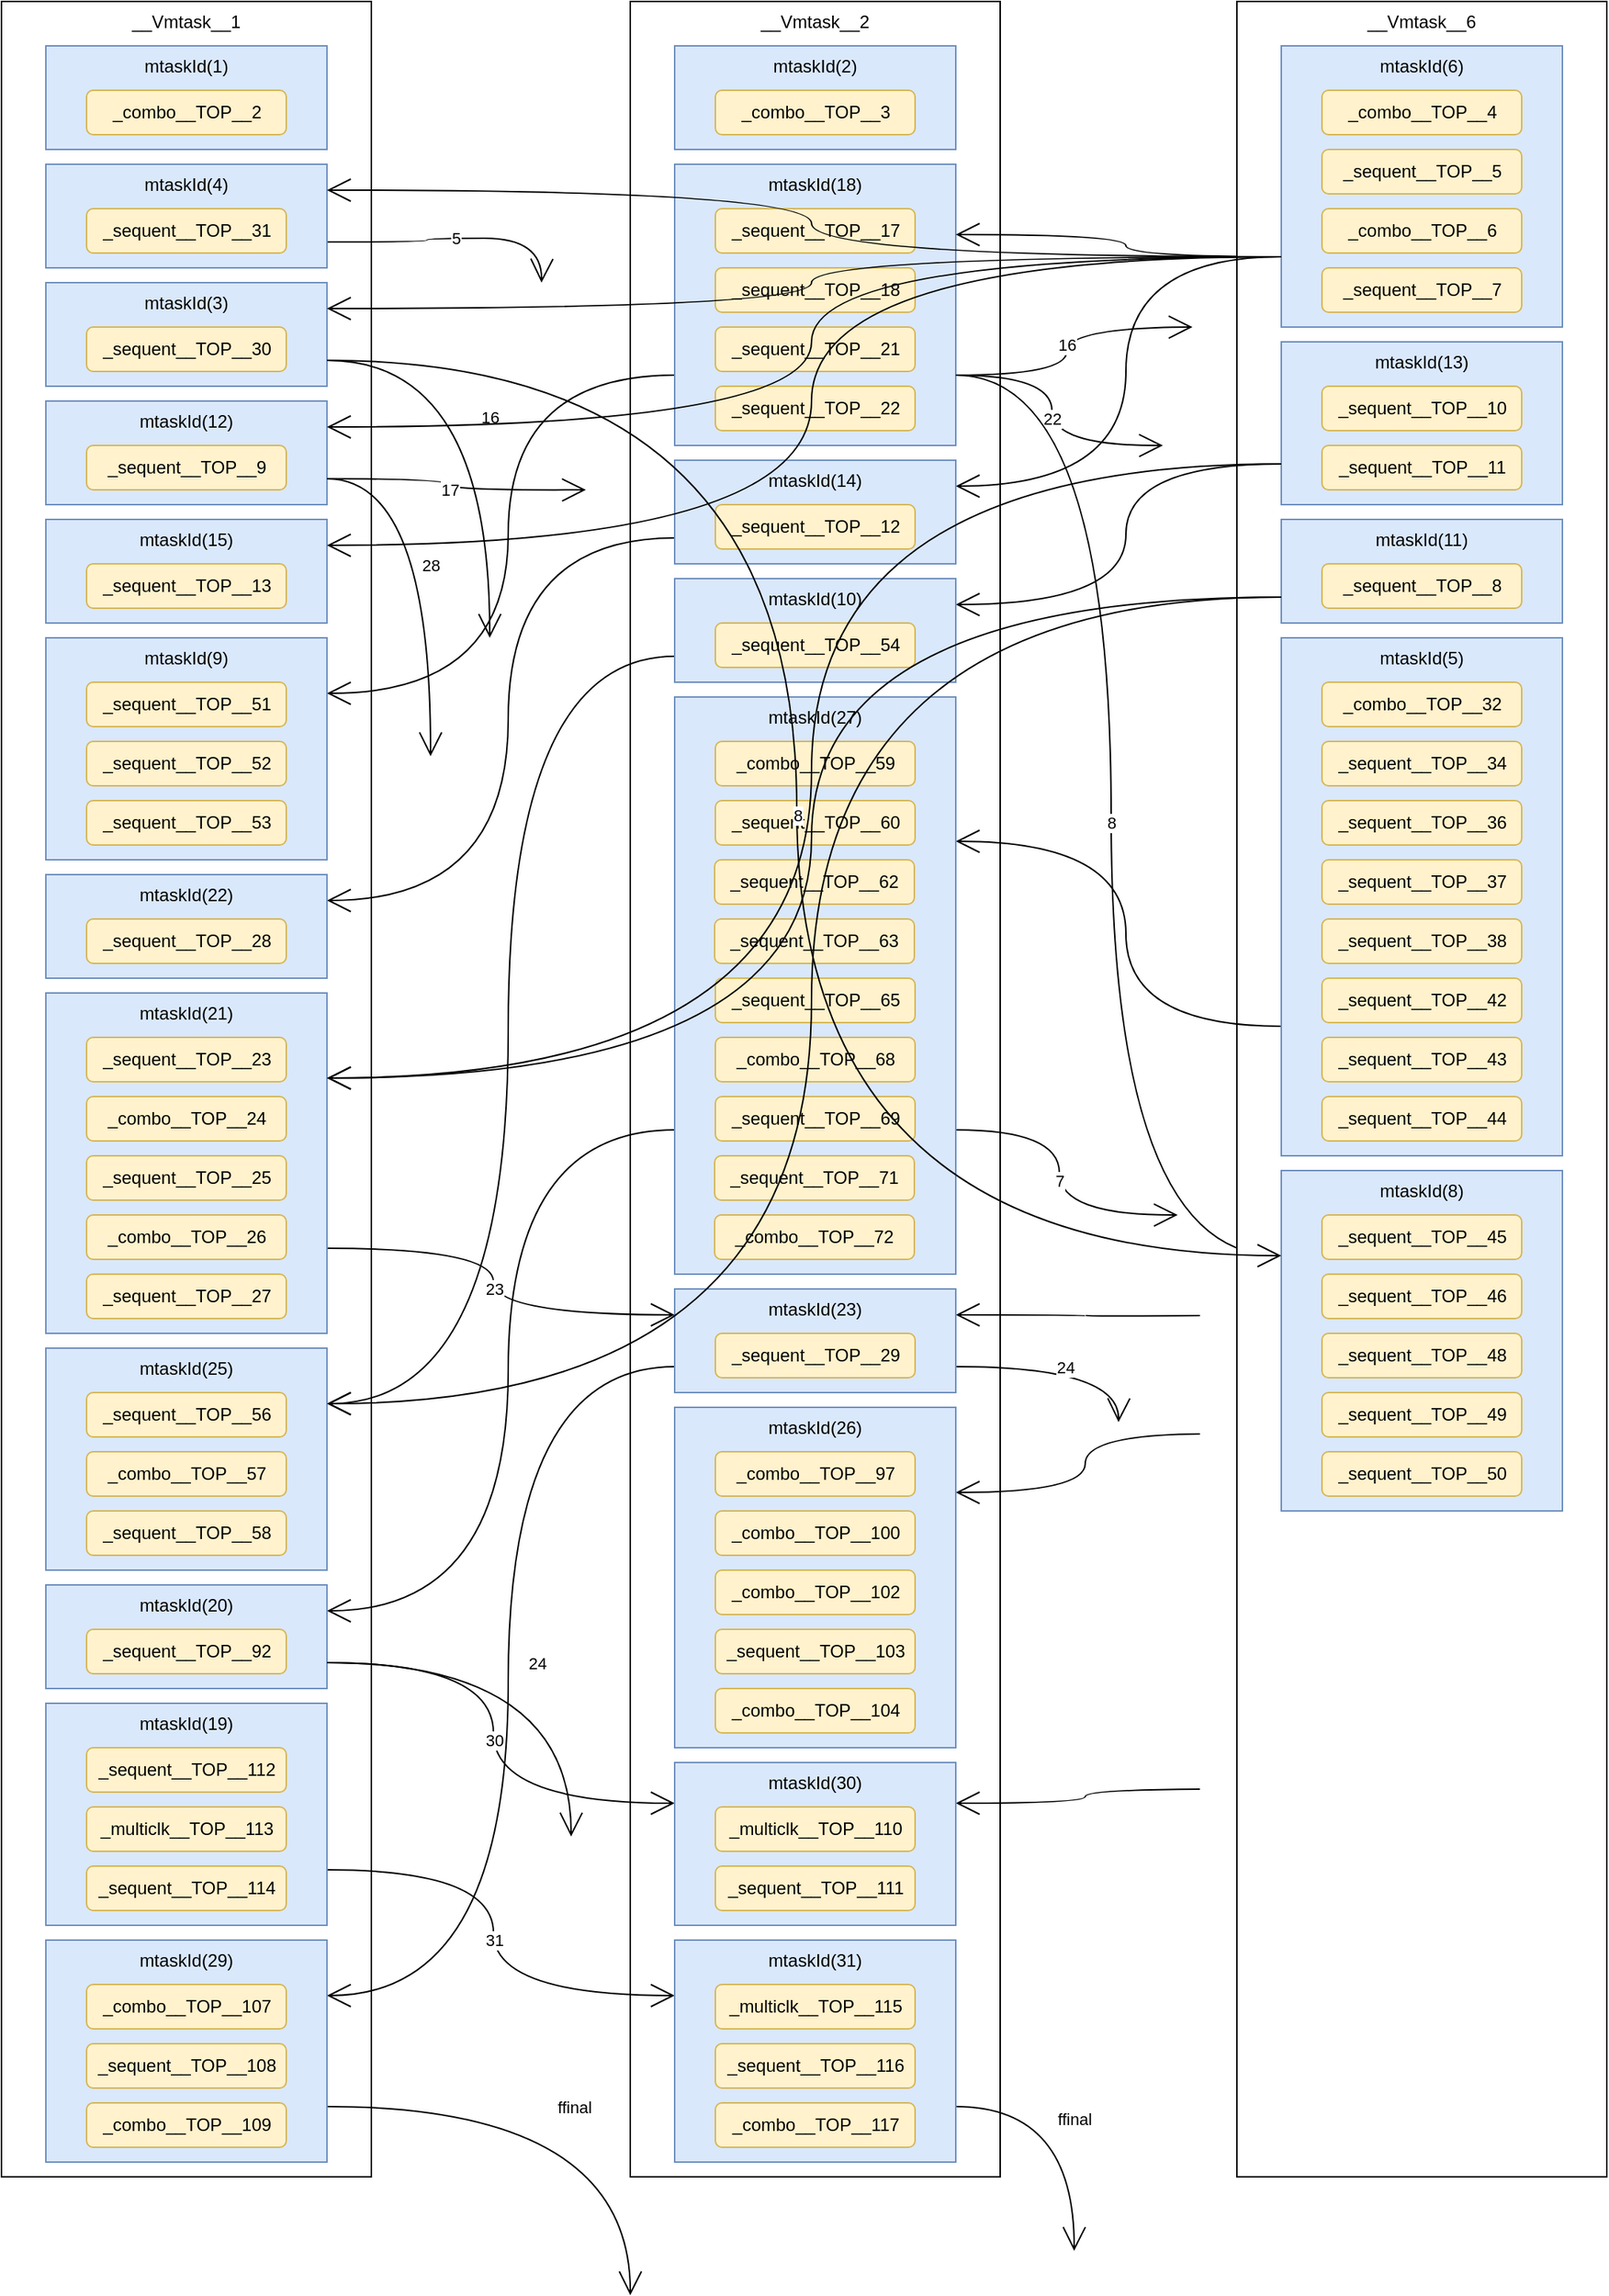 <mxfile version="15.3.5" type="github">
  <diagram id="pUdZBc7lScsvuJsyhKqY" name="第 1 页">
    <mxGraphModel dx="1422" dy="762" grid="1" gridSize="10" guides="1" tooltips="1" connect="1" arrows="1" fold="1" page="1" pageScale="1" pageWidth="1169" pageHeight="827" math="0" shadow="0">
      <root>
        <mxCell id="0" />
        <mxCell id="1" parent="0" />
        <mxCell id="1E14WKFiLOETVJLrNXSf-65" value="__Vmtask__2" style="rounded=0;whiteSpace=wrap;html=1;hachureGap=4;pointerEvents=0;verticalAlign=top;" vertex="1" parent="1">
          <mxGeometry x="460" y="10" width="250" height="1470" as="geometry" />
        </mxCell>
        <mxCell id="1E14WKFiLOETVJLrNXSf-1" value="__Vmtask__1" style="rounded=0;whiteSpace=wrap;html=1;hachureGap=4;pointerEvents=0;verticalAlign=top;" vertex="1" parent="1">
          <mxGeometry x="35" y="10" width="250" height="1470" as="geometry" />
        </mxCell>
        <mxCell id="1E14WKFiLOETVJLrNXSf-2" value="mtaskId(1)" style="rounded=0;whiteSpace=wrap;html=1;hachureGap=4;pointerEvents=0;fillColor=#dae8fc;strokeColor=#6c8ebf;verticalAlign=top;" vertex="1" parent="1">
          <mxGeometry x="65" y="40" width="190" height="70" as="geometry" />
        </mxCell>
        <mxCell id="1E14WKFiLOETVJLrNXSf-3" value="_combo__TOP__2" style="rounded=1;whiteSpace=wrap;html=1;hachureGap=4;pointerEvents=0;fillColor=#fff2cc;strokeColor=#d6b656;" vertex="1" parent="1">
          <mxGeometry x="92.5" y="70" width="135" height="30" as="geometry" />
        </mxCell>
        <mxCell id="1E14WKFiLOETVJLrNXSf-7" value="5" style="edgeStyle=orthogonalEdgeStyle;curved=1;rounded=0;orthogonalLoop=1;jettySize=auto;html=1;exitX=1;exitY=0.75;exitDx=0;exitDy=0;endArrow=open;startSize=14;endSize=14;sourcePerimeterSpacing=8;targetPerimeterSpacing=8;" edge="1" parent="1" source="1E14WKFiLOETVJLrNXSf-4">
          <mxGeometry relative="1" as="geometry">
            <mxPoint x="400" y="200" as="targetPoint" />
          </mxGeometry>
        </mxCell>
        <mxCell id="1E14WKFiLOETVJLrNXSf-4" value="mtaskId(4)" style="rounded=0;whiteSpace=wrap;html=1;hachureGap=4;pointerEvents=0;fillColor=#dae8fc;strokeColor=#6c8ebf;verticalAlign=top;" vertex="1" parent="1">
          <mxGeometry x="65" y="120" width="190" height="70" as="geometry" />
        </mxCell>
        <mxCell id="1E14WKFiLOETVJLrNXSf-5" value="_sequent__TOP__31" style="rounded=1;whiteSpace=wrap;html=1;hachureGap=4;pointerEvents=0;fillColor=#fff2cc;strokeColor=#d6b656;" vertex="1" parent="1">
          <mxGeometry x="92.5" y="150" width="135" height="30" as="geometry" />
        </mxCell>
        <mxCell id="1E14WKFiLOETVJLrNXSf-8" value="mtaskId(3)" style="rounded=0;whiteSpace=wrap;html=1;hachureGap=4;pointerEvents=0;fillColor=#dae8fc;strokeColor=#6c8ebf;verticalAlign=top;" vertex="1" parent="1">
          <mxGeometry x="65" y="200" width="190" height="70" as="geometry" />
        </mxCell>
        <mxCell id="1E14WKFiLOETVJLrNXSf-9" value="_sequent__TOP__30" style="rounded=1;whiteSpace=wrap;html=1;hachureGap=4;pointerEvents=0;fillColor=#fff2cc;strokeColor=#d6b656;" vertex="1" parent="1">
          <mxGeometry x="92.5" y="230" width="135" height="30" as="geometry" />
        </mxCell>
        <mxCell id="1E14WKFiLOETVJLrNXSf-13" value="16" style="edgeStyle=orthogonalEdgeStyle;curved=1;rounded=0;orthogonalLoop=1;jettySize=auto;html=1;exitX=1;exitY=0.75;exitDx=0;exitDy=0;endArrow=open;startSize=14;endSize=14;sourcePerimeterSpacing=8;targetPerimeterSpacing=8;" edge="1" parent="1" source="1E14WKFiLOETVJLrNXSf-8">
          <mxGeometry relative="1" as="geometry">
            <mxPoint x="365" y="440" as="targetPoint" />
            <mxPoint x="265" y="322.5" as="sourcePoint" />
          </mxGeometry>
        </mxCell>
        <mxCell id="1E14WKFiLOETVJLrNXSf-15" value="mtaskId(12)" style="rounded=0;whiteSpace=wrap;html=1;hachureGap=4;pointerEvents=0;fillColor=#dae8fc;strokeColor=#6c8ebf;verticalAlign=top;" vertex="1" parent="1">
          <mxGeometry x="65" y="280" width="190" height="70" as="geometry" />
        </mxCell>
        <mxCell id="1E14WKFiLOETVJLrNXSf-16" value="_sequent__TOP__9" style="rounded=1;whiteSpace=wrap;html=1;hachureGap=4;pointerEvents=0;fillColor=#fff2cc;strokeColor=#d6b656;" vertex="1" parent="1">
          <mxGeometry x="92.5" y="310" width="135" height="30" as="geometry" />
        </mxCell>
        <mxCell id="1E14WKFiLOETVJLrNXSf-17" value="17" style="edgeStyle=orthogonalEdgeStyle;curved=1;rounded=0;orthogonalLoop=1;jettySize=auto;html=1;exitX=1;exitY=0.75;exitDx=0;exitDy=0;endArrow=open;startSize=14;endSize=14;sourcePerimeterSpacing=8;targetPerimeterSpacing=8;" edge="1" parent="1" source="1E14WKFiLOETVJLrNXSf-15">
          <mxGeometry relative="1" as="geometry">
            <mxPoint x="430" y="340" as="targetPoint" />
            <mxPoint x="265" y="326.5" as="sourcePoint" />
          </mxGeometry>
        </mxCell>
        <mxCell id="1E14WKFiLOETVJLrNXSf-18" value="28" style="edgeStyle=orthogonalEdgeStyle;curved=1;rounded=0;orthogonalLoop=1;jettySize=auto;html=1;exitX=1;exitY=0.75;exitDx=0;exitDy=0;endArrow=open;startSize=14;endSize=14;sourcePerimeterSpacing=8;targetPerimeterSpacing=8;" edge="1" parent="1" source="1E14WKFiLOETVJLrNXSf-15">
          <mxGeometry relative="1" as="geometry">
            <mxPoint x="325" y="520" as="targetPoint" />
            <mxPoint x="265" y="436.5" as="sourcePoint" />
          </mxGeometry>
        </mxCell>
        <mxCell id="1E14WKFiLOETVJLrNXSf-20" value="mtaskId(15)" style="rounded=0;whiteSpace=wrap;html=1;hachureGap=4;pointerEvents=0;fillColor=#dae8fc;strokeColor=#6c8ebf;verticalAlign=top;" vertex="1" parent="1">
          <mxGeometry x="65" y="360" width="190" height="70" as="geometry" />
        </mxCell>
        <mxCell id="1E14WKFiLOETVJLrNXSf-21" value="_sequent__TOP__13" style="rounded=1;whiteSpace=wrap;html=1;hachureGap=4;pointerEvents=0;fillColor=#fff2cc;strokeColor=#d6b656;" vertex="1" parent="1">
          <mxGeometry x="92.5" y="390" width="135" height="30" as="geometry" />
        </mxCell>
        <mxCell id="1E14WKFiLOETVJLrNXSf-22" style="edgeStyle=orthogonalEdgeStyle;curved=1;rounded=0;orthogonalLoop=1;jettySize=auto;html=1;entryX=1;entryY=0.25;entryDx=0;entryDy=0;endArrow=open;startSize=14;endSize=14;sourcePerimeterSpacing=8;targetPerimeterSpacing=8;exitX=0;exitY=0.75;exitDx=0;exitDy=0;" edge="1" parent="1" target="1E14WKFiLOETVJLrNXSf-23" source="1E14WKFiLOETVJLrNXSf-68">
          <mxGeometry relative="1" as="geometry">
            <mxPoint x="585" y="560" as="sourcePoint" />
          </mxGeometry>
        </mxCell>
        <mxCell id="1E14WKFiLOETVJLrNXSf-23" value="mtaskId(9)" style="rounded=0;whiteSpace=wrap;html=1;hachureGap=4;pointerEvents=0;fillColor=#dae8fc;strokeColor=#6c8ebf;verticalAlign=top;" vertex="1" parent="1">
          <mxGeometry x="65" y="440" width="190" height="150" as="geometry" />
        </mxCell>
        <mxCell id="1E14WKFiLOETVJLrNXSf-24" value="_sequent__TOP__51" style="rounded=1;whiteSpace=wrap;html=1;hachureGap=4;pointerEvents=0;fillColor=#fff2cc;strokeColor=#d6b656;" vertex="1" parent="1">
          <mxGeometry x="92.5" y="470" width="135" height="30" as="geometry" />
        </mxCell>
        <mxCell id="1E14WKFiLOETVJLrNXSf-25" value="_sequent__TOP__52" style="rounded=1;whiteSpace=wrap;html=1;hachureGap=4;pointerEvents=0;fillColor=#fff2cc;strokeColor=#d6b656;" vertex="1" parent="1">
          <mxGeometry x="92.5" y="510" width="135" height="30" as="geometry" />
        </mxCell>
        <mxCell id="1E14WKFiLOETVJLrNXSf-26" value="_sequent__TOP__53" style="rounded=1;whiteSpace=wrap;html=1;hachureGap=4;pointerEvents=0;fillColor=#fff2cc;strokeColor=#d6b656;" vertex="1" parent="1">
          <mxGeometry x="92.5" y="550" width="135" height="30" as="geometry" />
        </mxCell>
        <mxCell id="1E14WKFiLOETVJLrNXSf-27" style="edgeStyle=orthogonalEdgeStyle;curved=1;rounded=0;orthogonalLoop=1;jettySize=auto;html=1;entryX=1;entryY=0.25;entryDx=0;entryDy=0;endArrow=open;startSize=14;endSize=14;sourcePerimeterSpacing=8;targetPerimeterSpacing=8;exitX=0;exitY=0.75;exitDx=0;exitDy=0;" edge="1" parent="1" target="1E14WKFiLOETVJLrNXSf-28" source="1E14WKFiLOETVJLrNXSf-79">
          <mxGeometry relative="1" as="geometry">
            <mxPoint x="585" y="757" as="sourcePoint" />
          </mxGeometry>
        </mxCell>
        <mxCell id="1E14WKFiLOETVJLrNXSf-28" value="mtaskId(22)" style="rounded=0;whiteSpace=wrap;html=1;hachureGap=4;pointerEvents=0;fillColor=#dae8fc;strokeColor=#6c8ebf;verticalAlign=top;" vertex="1" parent="1">
          <mxGeometry x="65" y="600" width="190" height="70" as="geometry" />
        </mxCell>
        <mxCell id="1E14WKFiLOETVJLrNXSf-29" value="_sequent__TOP__28" style="rounded=1;whiteSpace=wrap;html=1;hachureGap=4;pointerEvents=0;fillColor=#fff2cc;strokeColor=#d6b656;" vertex="1" parent="1">
          <mxGeometry x="92.5" y="630" width="135" height="30" as="geometry" />
        </mxCell>
        <mxCell id="1E14WKFiLOETVJLrNXSf-40" value="23" style="edgeStyle=orthogonalEdgeStyle;curved=1;rounded=0;orthogonalLoop=1;jettySize=auto;html=1;exitX=1;exitY=0.75;exitDx=0;exitDy=0;endArrow=open;startSize=14;endSize=14;sourcePerimeterSpacing=8;targetPerimeterSpacing=8;entryX=0;entryY=0.25;entryDx=0;entryDy=0;" edge="1" parent="1" source="1E14WKFiLOETVJLrNXSf-31" target="1E14WKFiLOETVJLrNXSf-98">
          <mxGeometry relative="1" as="geometry">
            <mxPoint x="400" y="900" as="targetPoint" />
          </mxGeometry>
        </mxCell>
        <mxCell id="1E14WKFiLOETVJLrNXSf-31" value="mtaskId(21)" style="rounded=0;whiteSpace=wrap;html=1;hachureGap=4;pointerEvents=0;fillColor=#dae8fc;strokeColor=#6c8ebf;verticalAlign=top;" vertex="1" parent="1">
          <mxGeometry x="65" y="680" width="190" height="230" as="geometry" />
        </mxCell>
        <mxCell id="1E14WKFiLOETVJLrNXSf-32" value="_sequent__TOP__23" style="rounded=1;whiteSpace=wrap;html=1;hachureGap=4;pointerEvents=0;fillColor=#fff2cc;strokeColor=#d6b656;" vertex="1" parent="1">
          <mxGeometry x="92.5" y="710" width="135" height="30" as="geometry" />
        </mxCell>
        <mxCell id="1E14WKFiLOETVJLrNXSf-33" value="_combo__TOP__24" style="rounded=1;whiteSpace=wrap;html=1;hachureGap=4;pointerEvents=0;fillColor=#fff2cc;strokeColor=#d6b656;" vertex="1" parent="1">
          <mxGeometry x="92.5" y="750" width="135" height="30" as="geometry" />
        </mxCell>
        <mxCell id="1E14WKFiLOETVJLrNXSf-34" value="_sequent__TOP__25" style="rounded=1;whiteSpace=wrap;html=1;hachureGap=4;pointerEvents=0;fillColor=#fff2cc;strokeColor=#d6b656;" vertex="1" parent="1">
          <mxGeometry x="92.5" y="790" width="135" height="30" as="geometry" />
        </mxCell>
        <mxCell id="1E14WKFiLOETVJLrNXSf-38" value="_combo__TOP__26" style="rounded=1;whiteSpace=wrap;html=1;hachureGap=4;pointerEvents=0;fillColor=#fff2cc;strokeColor=#d6b656;" vertex="1" parent="1">
          <mxGeometry x="92.5" y="830" width="135" height="30" as="geometry" />
        </mxCell>
        <mxCell id="1E14WKFiLOETVJLrNXSf-39" value="_sequent__TOP__27" style="rounded=1;whiteSpace=wrap;html=1;hachureGap=4;pointerEvents=0;fillColor=#fff2cc;strokeColor=#d6b656;" vertex="1" parent="1">
          <mxGeometry x="92.5" y="870" width="135" height="30" as="geometry" />
        </mxCell>
        <mxCell id="1E14WKFiLOETVJLrNXSf-41" style="edgeStyle=orthogonalEdgeStyle;curved=1;rounded=0;orthogonalLoop=1;jettySize=auto;html=1;entryX=1;entryY=0.25;entryDx=0;entryDy=0;endArrow=open;startSize=14;endSize=14;sourcePerimeterSpacing=8;targetPerimeterSpacing=8;exitX=0;exitY=0.75;exitDx=0;exitDy=0;" edge="1" parent="1" target="1E14WKFiLOETVJLrNXSf-42" source="1E14WKFiLOETVJLrNXSf-83">
          <mxGeometry relative="1" as="geometry">
            <mxPoint x="585" y="1107" as="sourcePoint" />
          </mxGeometry>
        </mxCell>
        <mxCell id="1E14WKFiLOETVJLrNXSf-42" value="mtaskId(25)" style="rounded=0;whiteSpace=wrap;html=1;hachureGap=4;pointerEvents=0;fillColor=#dae8fc;strokeColor=#6c8ebf;verticalAlign=top;" vertex="1" parent="1">
          <mxGeometry x="65" y="920" width="190" height="150" as="geometry" />
        </mxCell>
        <mxCell id="1E14WKFiLOETVJLrNXSf-43" value="_sequent__TOP__56" style="rounded=1;whiteSpace=wrap;html=1;hachureGap=4;pointerEvents=0;fillColor=#fff2cc;strokeColor=#d6b656;" vertex="1" parent="1">
          <mxGeometry x="92.5" y="950" width="135" height="30" as="geometry" />
        </mxCell>
        <mxCell id="1E14WKFiLOETVJLrNXSf-44" value="_combo__TOP__57" style="rounded=1;whiteSpace=wrap;html=1;hachureGap=4;pointerEvents=0;fillColor=#fff2cc;strokeColor=#d6b656;" vertex="1" parent="1">
          <mxGeometry x="92.5" y="990" width="135" height="30" as="geometry" />
        </mxCell>
        <mxCell id="1E14WKFiLOETVJLrNXSf-45" value="_sequent__TOP__58" style="rounded=1;whiteSpace=wrap;html=1;hachureGap=4;pointerEvents=0;fillColor=#fff2cc;strokeColor=#d6b656;" vertex="1" parent="1">
          <mxGeometry x="92.5" y="1030" width="135" height="30" as="geometry" />
        </mxCell>
        <mxCell id="1E14WKFiLOETVJLrNXSf-48" style="edgeStyle=orthogonalEdgeStyle;curved=1;rounded=0;orthogonalLoop=1;jettySize=auto;html=1;entryX=1;entryY=0.25;entryDx=0;entryDy=0;endArrow=open;startSize=14;endSize=14;sourcePerimeterSpacing=8;targetPerimeterSpacing=8;exitX=0;exitY=0.75;exitDx=0;exitDy=0;" edge="1" parent="1" target="1E14WKFiLOETVJLrNXSf-49" source="1E14WKFiLOETVJLrNXSf-86">
          <mxGeometry relative="1" as="geometry">
            <mxPoint x="585" y="1270" as="sourcePoint" />
          </mxGeometry>
        </mxCell>
        <mxCell id="1E14WKFiLOETVJLrNXSf-49" value="mtaskId(20)" style="rounded=0;whiteSpace=wrap;html=1;hachureGap=4;pointerEvents=0;fillColor=#dae8fc;strokeColor=#6c8ebf;verticalAlign=top;" vertex="1" parent="1">
          <mxGeometry x="65" y="1080" width="190" height="70" as="geometry" />
        </mxCell>
        <mxCell id="1E14WKFiLOETVJLrNXSf-50" value="_sequent__TOP__92" style="rounded=1;whiteSpace=wrap;html=1;hachureGap=4;pointerEvents=0;fillColor=#fff2cc;strokeColor=#d6b656;" vertex="1" parent="1">
          <mxGeometry x="92.5" y="1110" width="135" height="30" as="geometry" />
        </mxCell>
        <mxCell id="1E14WKFiLOETVJLrNXSf-51" value="24" style="edgeStyle=orthogonalEdgeStyle;curved=1;rounded=0;orthogonalLoop=1;jettySize=auto;html=1;exitX=1;exitY=0.75;exitDx=0;exitDy=0;endArrow=open;startSize=14;endSize=14;sourcePerimeterSpacing=8;targetPerimeterSpacing=8;" edge="1" parent="1" source="1E14WKFiLOETVJLrNXSf-49">
          <mxGeometry relative="1" as="geometry">
            <mxPoint x="420" y="1250" as="targetPoint" />
            <mxPoint x="265" y="1252.5" as="sourcePoint" />
          </mxGeometry>
        </mxCell>
        <mxCell id="1E14WKFiLOETVJLrNXSf-52" value="30" style="edgeStyle=orthogonalEdgeStyle;curved=1;rounded=0;orthogonalLoop=1;jettySize=auto;html=1;exitX=1;exitY=0.75;exitDx=0;exitDy=0;endArrow=open;startSize=14;endSize=14;sourcePerimeterSpacing=8;targetPerimeterSpacing=8;entryX=0;entryY=0.25;entryDx=0;entryDy=0;" edge="1" parent="1" source="1E14WKFiLOETVJLrNXSf-49" target="1E14WKFiLOETVJLrNXSf-109">
          <mxGeometry relative="1" as="geometry">
            <mxPoint x="325" y="1446" as="targetPoint" />
            <mxPoint x="265" y="1362.5" as="sourcePoint" />
          </mxGeometry>
        </mxCell>
        <mxCell id="1E14WKFiLOETVJLrNXSf-58" value="31" style="edgeStyle=orthogonalEdgeStyle;curved=1;rounded=0;orthogonalLoop=1;jettySize=auto;html=1;exitX=1;exitY=0.75;exitDx=0;exitDy=0;endArrow=open;startSize=14;endSize=14;sourcePerimeterSpacing=8;targetPerimeterSpacing=8;entryX=0;entryY=0.25;entryDx=0;entryDy=0;" edge="1" parent="1" source="1E14WKFiLOETVJLrNXSf-54" target="1E14WKFiLOETVJLrNXSf-112">
          <mxGeometry relative="1" as="geometry">
            <mxPoint x="370" y="1380" as="targetPoint" />
          </mxGeometry>
        </mxCell>
        <mxCell id="1E14WKFiLOETVJLrNXSf-54" value="mtaskId(19)" style="rounded=0;whiteSpace=wrap;html=1;hachureGap=4;pointerEvents=0;fillColor=#dae8fc;strokeColor=#6c8ebf;verticalAlign=top;" vertex="1" parent="1">
          <mxGeometry x="65" y="1160" width="190" height="150" as="geometry" />
        </mxCell>
        <mxCell id="1E14WKFiLOETVJLrNXSf-55" value="_sequent__TOP__112" style="rounded=1;whiteSpace=wrap;html=1;hachureGap=4;pointerEvents=0;fillColor=#fff2cc;strokeColor=#d6b656;" vertex="1" parent="1">
          <mxGeometry x="92.5" y="1190" width="135" height="30" as="geometry" />
        </mxCell>
        <mxCell id="1E14WKFiLOETVJLrNXSf-56" value="_multiclk__TOP__113" style="rounded=1;whiteSpace=wrap;html=1;hachureGap=4;pointerEvents=0;fillColor=#fff2cc;strokeColor=#d6b656;" vertex="1" parent="1">
          <mxGeometry x="92.5" y="1230" width="135" height="30" as="geometry" />
        </mxCell>
        <mxCell id="1E14WKFiLOETVJLrNXSf-57" value="_sequent__TOP__114" style="rounded=1;whiteSpace=wrap;html=1;hachureGap=4;pointerEvents=0;fillColor=#fff2cc;strokeColor=#d6b656;" vertex="1" parent="1">
          <mxGeometry x="92.5" y="1270" width="135" height="30" as="geometry" />
        </mxCell>
        <mxCell id="1E14WKFiLOETVJLrNXSf-59" style="edgeStyle=orthogonalEdgeStyle;curved=1;rounded=0;orthogonalLoop=1;jettySize=auto;html=1;entryX=1;entryY=0.25;entryDx=0;entryDy=0;endArrow=open;startSize=14;endSize=14;sourcePerimeterSpacing=8;targetPerimeterSpacing=8;exitX=0;exitY=0.75;exitDx=0;exitDy=0;" edge="1" parent="1" target="1E14WKFiLOETVJLrNXSf-60" source="1E14WKFiLOETVJLrNXSf-98">
          <mxGeometry relative="1" as="geometry">
            <mxPoint x="585" y="1440" as="sourcePoint" />
          </mxGeometry>
        </mxCell>
        <mxCell id="1E14WKFiLOETVJLrNXSf-64" value="ffinal" style="edgeStyle=orthogonalEdgeStyle;curved=1;rounded=0;orthogonalLoop=1;jettySize=auto;html=1;exitX=1;exitY=0.75;exitDx=0;exitDy=0;endArrow=open;startSize=14;endSize=14;sourcePerimeterSpacing=8;targetPerimeterSpacing=8;" edge="1" parent="1" source="1E14WKFiLOETVJLrNXSf-60">
          <mxGeometry relative="1" as="geometry">
            <mxPoint x="460" y="1560" as="targetPoint" />
          </mxGeometry>
        </mxCell>
        <mxCell id="1E14WKFiLOETVJLrNXSf-60" value="mtaskId(29)" style="rounded=0;whiteSpace=wrap;html=1;hachureGap=4;pointerEvents=0;fillColor=#dae8fc;strokeColor=#6c8ebf;verticalAlign=top;" vertex="1" parent="1">
          <mxGeometry x="65" y="1320" width="190" height="150" as="geometry" />
        </mxCell>
        <mxCell id="1E14WKFiLOETVJLrNXSf-61" value="_combo__TOP__107" style="rounded=1;whiteSpace=wrap;html=1;hachureGap=4;pointerEvents=0;fillColor=#fff2cc;strokeColor=#d6b656;" vertex="1" parent="1">
          <mxGeometry x="92.5" y="1350" width="135" height="30" as="geometry" />
        </mxCell>
        <mxCell id="1E14WKFiLOETVJLrNXSf-62" value="_sequent__TOP__108" style="rounded=1;whiteSpace=wrap;html=1;hachureGap=4;pointerEvents=0;fillColor=#fff2cc;strokeColor=#d6b656;" vertex="1" parent="1">
          <mxGeometry x="92.5" y="1390" width="135" height="30" as="geometry" />
        </mxCell>
        <mxCell id="1E14WKFiLOETVJLrNXSf-63" value="_combo__TOP__109" style="rounded=1;whiteSpace=wrap;html=1;hachureGap=4;pointerEvents=0;fillColor=#fff2cc;strokeColor=#d6b656;" vertex="1" parent="1">
          <mxGeometry x="92.5" y="1430" width="135" height="30" as="geometry" />
        </mxCell>
        <mxCell id="1E14WKFiLOETVJLrNXSf-66" value="mtaskId(2)" style="rounded=0;whiteSpace=wrap;html=1;hachureGap=4;pointerEvents=0;fillColor=#dae8fc;strokeColor=#6c8ebf;verticalAlign=top;" vertex="1" parent="1">
          <mxGeometry x="490" y="40" width="190" height="70" as="geometry" />
        </mxCell>
        <mxCell id="1E14WKFiLOETVJLrNXSf-67" value="_combo__TOP__3" style="rounded=1;whiteSpace=wrap;html=1;hachureGap=4;pointerEvents=0;fillColor=#fff2cc;strokeColor=#d6b656;" vertex="1" parent="1">
          <mxGeometry x="517.5" y="70" width="135" height="30" as="geometry" />
        </mxCell>
        <mxCell id="1E14WKFiLOETVJLrNXSf-74" value="22" style="edgeStyle=orthogonalEdgeStyle;curved=1;rounded=0;orthogonalLoop=1;jettySize=auto;html=1;exitX=1;exitY=0.75;exitDx=0;exitDy=0;endArrow=open;startSize=14;endSize=14;sourcePerimeterSpacing=8;targetPerimeterSpacing=8;" edge="1" parent="1" source="1E14WKFiLOETVJLrNXSf-68">
          <mxGeometry relative="1" as="geometry">
            <mxPoint x="820" y="310" as="targetPoint" />
          </mxGeometry>
        </mxCell>
        <mxCell id="1E14WKFiLOETVJLrNXSf-68" value="mtaskId(18)" style="rounded=0;whiteSpace=wrap;html=1;hachureGap=4;pointerEvents=0;fillColor=#dae8fc;strokeColor=#6c8ebf;verticalAlign=top;" vertex="1" parent="1">
          <mxGeometry x="490" y="120" width="190" height="190" as="geometry" />
        </mxCell>
        <mxCell id="1E14WKFiLOETVJLrNXSf-69" value="_sequent__TOP__17" style="rounded=1;whiteSpace=wrap;html=1;hachureGap=4;pointerEvents=0;fillColor=#fff2cc;strokeColor=#d6b656;" vertex="1" parent="1">
          <mxGeometry x="517.5" y="150" width="135" height="30" as="geometry" />
        </mxCell>
        <mxCell id="1E14WKFiLOETVJLrNXSf-70" value="_sequent__TOP__18" style="rounded=1;whiteSpace=wrap;html=1;hachureGap=4;pointerEvents=0;fillColor=#fff2cc;strokeColor=#d6b656;" vertex="1" parent="1">
          <mxGeometry x="517.5" y="190" width="135" height="30" as="geometry" />
        </mxCell>
        <mxCell id="1E14WKFiLOETVJLrNXSf-71" value="_sequent__TOP__21" style="rounded=1;whiteSpace=wrap;html=1;hachureGap=4;pointerEvents=0;fillColor=#fff2cc;strokeColor=#d6b656;" vertex="1" parent="1">
          <mxGeometry x="517.5" y="230" width="135" height="30" as="geometry" />
        </mxCell>
        <mxCell id="1E14WKFiLOETVJLrNXSf-72" value="_sequent__TOP__22" style="rounded=1;whiteSpace=wrap;html=1;hachureGap=4;pointerEvents=0;fillColor=#fff2cc;strokeColor=#d6b656;" vertex="1" parent="1">
          <mxGeometry x="517.5" y="270" width="135" height="30" as="geometry" />
        </mxCell>
        <mxCell id="1E14WKFiLOETVJLrNXSf-73" style="rounded=0;orthogonalLoop=1;jettySize=auto;html=1;endArrow=open;startSize=14;endSize=14;sourcePerimeterSpacing=8;targetPerimeterSpacing=8;entryX=1;entryY=0.25;entryDx=0;entryDy=0;edgeStyle=orthogonalEdgeStyle;curved=1;exitX=0;exitY=0.75;exitDx=0;exitDy=0;" edge="1" parent="1" source="1E14WKFiLOETVJLrNXSf-117" target="1E14WKFiLOETVJLrNXSf-68">
          <mxGeometry relative="1" as="geometry">
            <mxPoint x="780" y="133.75" as="targetPoint" />
            <mxPoint x="820" y="80" as="sourcePoint" />
          </mxGeometry>
        </mxCell>
        <mxCell id="1E14WKFiLOETVJLrNXSf-75" value="8" style="edgeStyle=orthogonalEdgeStyle;curved=1;rounded=0;orthogonalLoop=1;jettySize=auto;html=1;exitX=1;exitY=0.75;exitDx=0;exitDy=0;endArrow=open;startSize=14;endSize=14;sourcePerimeterSpacing=8;targetPerimeterSpacing=8;entryX=0;entryY=0.25;entryDx=0;entryDy=0;" edge="1" parent="1" source="1E14WKFiLOETVJLrNXSf-68" target="1E14WKFiLOETVJLrNXSf-139">
          <mxGeometry relative="1" as="geometry">
            <mxPoint x="830" y="320" as="targetPoint" />
            <mxPoint x="690" y="272.5" as="sourcePoint" />
          </mxGeometry>
        </mxCell>
        <mxCell id="1E14WKFiLOETVJLrNXSf-76" value="16" style="edgeStyle=orthogonalEdgeStyle;curved=1;rounded=0;orthogonalLoop=1;jettySize=auto;html=1;exitX=1;exitY=0.75;exitDx=0;exitDy=0;endArrow=open;startSize=14;endSize=14;sourcePerimeterSpacing=8;targetPerimeterSpacing=8;" edge="1" parent="1" source="1E14WKFiLOETVJLrNXSf-68">
          <mxGeometry relative="1" as="geometry">
            <mxPoint x="840" y="230" as="targetPoint" />
            <mxPoint x="690" y="272.5" as="sourcePoint" />
          </mxGeometry>
        </mxCell>
        <mxCell id="1E14WKFiLOETVJLrNXSf-77" value="__Vmtask__6" style="rounded=0;whiteSpace=wrap;html=1;hachureGap=4;pointerEvents=0;verticalAlign=top;" vertex="1" parent="1">
          <mxGeometry x="870" y="10" width="250" height="1470" as="geometry" />
        </mxCell>
        <mxCell id="1E14WKFiLOETVJLrNXSf-78" style="edgeStyle=orthogonalEdgeStyle;rounded=0;orthogonalLoop=1;jettySize=auto;html=1;entryX=1;entryY=0.25;entryDx=0;entryDy=0;endArrow=open;startSize=14;endSize=14;sourcePerimeterSpacing=8;targetPerimeterSpacing=8;curved=1;exitX=0;exitY=0.75;exitDx=0;exitDy=0;" edge="1" parent="1" target="1E14WKFiLOETVJLrNXSf-79" source="1E14WKFiLOETVJLrNXSf-117">
          <mxGeometry relative="1" as="geometry">
            <mxPoint x="845" y="338" as="sourcePoint" />
          </mxGeometry>
        </mxCell>
        <mxCell id="1E14WKFiLOETVJLrNXSf-79" value="mtaskId(14)" style="rounded=0;whiteSpace=wrap;html=1;hachureGap=4;pointerEvents=0;fillColor=#dae8fc;strokeColor=#6c8ebf;verticalAlign=top;" vertex="1" parent="1">
          <mxGeometry x="490" y="320" width="190" height="70" as="geometry" />
        </mxCell>
        <mxCell id="1E14WKFiLOETVJLrNXSf-80" value="_sequent__TOP__12" style="rounded=1;whiteSpace=wrap;html=1;hachureGap=4;pointerEvents=0;fillColor=#fff2cc;strokeColor=#d6b656;" vertex="1" parent="1">
          <mxGeometry x="517.5" y="350" width="135" height="30" as="geometry" />
        </mxCell>
        <mxCell id="1E14WKFiLOETVJLrNXSf-82" style="edgeStyle=orthogonalEdgeStyle;rounded=0;orthogonalLoop=1;jettySize=auto;html=1;entryX=1;entryY=0.25;entryDx=0;entryDy=0;endArrow=open;startSize=14;endSize=14;sourcePerimeterSpacing=8;targetPerimeterSpacing=8;curved=1;exitX=0;exitY=0.75;exitDx=0;exitDy=0;" edge="1" parent="1" target="1E14WKFiLOETVJLrNXSf-83" source="1E14WKFiLOETVJLrNXSf-122">
          <mxGeometry relative="1" as="geometry">
            <mxPoint x="845" y="418" as="sourcePoint" />
          </mxGeometry>
        </mxCell>
        <mxCell id="1E14WKFiLOETVJLrNXSf-83" value="mtaskId(10)" style="rounded=0;whiteSpace=wrap;html=1;hachureGap=4;pointerEvents=0;fillColor=#dae8fc;strokeColor=#6c8ebf;verticalAlign=top;" vertex="1" parent="1">
          <mxGeometry x="490" y="400" width="190" height="70" as="geometry" />
        </mxCell>
        <mxCell id="1E14WKFiLOETVJLrNXSf-84" value="_sequent__TOP__54" style="rounded=1;whiteSpace=wrap;html=1;hachureGap=4;pointerEvents=0;fillColor=#fff2cc;strokeColor=#d6b656;" vertex="1" parent="1">
          <mxGeometry x="517.5" y="430" width="135" height="30" as="geometry" />
        </mxCell>
        <mxCell id="1E14WKFiLOETVJLrNXSf-85" style="edgeStyle=orthogonalEdgeStyle;rounded=0;orthogonalLoop=1;jettySize=auto;html=1;entryX=1;entryY=0.25;entryDx=0;entryDy=0;endArrow=open;startSize=14;endSize=14;sourcePerimeterSpacing=8;targetPerimeterSpacing=8;curved=1;exitX=0;exitY=0.75;exitDx=0;exitDy=0;" edge="1" parent="1" target="1E14WKFiLOETVJLrNXSf-86" source="1E14WKFiLOETVJLrNXSf-129">
          <mxGeometry relative="1" as="geometry">
            <mxPoint x="845" y="498" as="sourcePoint" />
          </mxGeometry>
        </mxCell>
        <mxCell id="1E14WKFiLOETVJLrNXSf-96" value="7" style="edgeStyle=orthogonalEdgeStyle;curved=1;rounded=0;orthogonalLoop=1;jettySize=auto;html=1;exitX=1;exitY=0.75;exitDx=0;exitDy=0;endArrow=open;startSize=14;endSize=14;sourcePerimeterSpacing=8;targetPerimeterSpacing=8;" edge="1" parent="1" source="1E14WKFiLOETVJLrNXSf-86">
          <mxGeometry relative="1" as="geometry">
            <mxPoint x="830" y="830" as="targetPoint" />
          </mxGeometry>
        </mxCell>
        <mxCell id="1E14WKFiLOETVJLrNXSf-86" value="mtaskId(27)" style="rounded=0;whiteSpace=wrap;html=1;hachureGap=4;pointerEvents=0;fillColor=#dae8fc;strokeColor=#6c8ebf;verticalAlign=top;" vertex="1" parent="1">
          <mxGeometry x="490" y="480" width="190" height="390" as="geometry" />
        </mxCell>
        <mxCell id="1E14WKFiLOETVJLrNXSf-87" value="_combo__TOP__59" style="rounded=1;whiteSpace=wrap;html=1;hachureGap=4;pointerEvents=0;fillColor=#fff2cc;strokeColor=#d6b656;" vertex="1" parent="1">
          <mxGeometry x="517.5" y="510" width="135" height="30" as="geometry" />
        </mxCell>
        <mxCell id="1E14WKFiLOETVJLrNXSf-88" value="_sequent__TOP__60" style="rounded=1;whiteSpace=wrap;html=1;hachureGap=4;pointerEvents=0;fillColor=#fff2cc;strokeColor=#d6b656;" vertex="1" parent="1">
          <mxGeometry x="517.5" y="550" width="135" height="30" as="geometry" />
        </mxCell>
        <mxCell id="1E14WKFiLOETVJLrNXSf-89" value="_sequent__TOP__62" style="rounded=1;whiteSpace=wrap;html=1;hachureGap=4;pointerEvents=0;fillColor=#fff2cc;strokeColor=#d6b656;" vertex="1" parent="1">
          <mxGeometry x="517" y="590" width="135" height="30" as="geometry" />
        </mxCell>
        <mxCell id="1E14WKFiLOETVJLrNXSf-90" value="_sequent__TOP__63" style="rounded=1;whiteSpace=wrap;html=1;hachureGap=4;pointerEvents=0;fillColor=#fff2cc;strokeColor=#d6b656;" vertex="1" parent="1">
          <mxGeometry x="517" y="630" width="135" height="30" as="geometry" />
        </mxCell>
        <mxCell id="1E14WKFiLOETVJLrNXSf-91" value="_sequent__TOP__65" style="rounded=1;whiteSpace=wrap;html=1;hachureGap=4;pointerEvents=0;fillColor=#fff2cc;strokeColor=#d6b656;" vertex="1" parent="1">
          <mxGeometry x="517.5" y="670" width="135" height="30" as="geometry" />
        </mxCell>
        <mxCell id="1E14WKFiLOETVJLrNXSf-92" value="_combo__TOP__68" style="rounded=1;whiteSpace=wrap;html=1;hachureGap=4;pointerEvents=0;fillColor=#fff2cc;strokeColor=#d6b656;" vertex="1" parent="1">
          <mxGeometry x="517.5" y="710" width="135" height="30" as="geometry" />
        </mxCell>
        <mxCell id="1E14WKFiLOETVJLrNXSf-93" value="_sequent__TOP__69" style="rounded=1;whiteSpace=wrap;html=1;hachureGap=4;pointerEvents=0;fillColor=#fff2cc;strokeColor=#d6b656;" vertex="1" parent="1">
          <mxGeometry x="517.5" y="750" width="135" height="30" as="geometry" />
        </mxCell>
        <mxCell id="1E14WKFiLOETVJLrNXSf-94" value="_sequent__TOP__71" style="rounded=1;whiteSpace=wrap;html=1;hachureGap=4;pointerEvents=0;fillColor=#fff2cc;strokeColor=#d6b656;" vertex="1" parent="1">
          <mxGeometry x="517" y="790" width="135" height="30" as="geometry" />
        </mxCell>
        <mxCell id="1E14WKFiLOETVJLrNXSf-95" value="_combo__TOP__72" style="rounded=1;whiteSpace=wrap;html=1;hachureGap=4;pointerEvents=0;fillColor=#fff2cc;strokeColor=#d6b656;" vertex="1" parent="1">
          <mxGeometry x="517" y="830" width="135" height="30" as="geometry" />
        </mxCell>
        <mxCell id="1E14WKFiLOETVJLrNXSf-97" style="edgeStyle=orthogonalEdgeStyle;rounded=0;orthogonalLoop=1;jettySize=auto;html=1;entryX=1;entryY=0.25;entryDx=0;entryDy=0;endArrow=open;startSize=14;endSize=14;sourcePerimeterSpacing=8;targetPerimeterSpacing=8;curved=1;" edge="1" parent="1" target="1E14WKFiLOETVJLrNXSf-98">
          <mxGeometry relative="1" as="geometry">
            <mxPoint x="845" y="898" as="sourcePoint" />
          </mxGeometry>
        </mxCell>
        <mxCell id="1E14WKFiLOETVJLrNXSf-100" value="24" style="edgeStyle=orthogonalEdgeStyle;curved=1;rounded=0;orthogonalLoop=1;jettySize=auto;html=1;exitX=1;exitY=0.75;exitDx=0;exitDy=0;endArrow=open;startSize=14;endSize=14;sourcePerimeterSpacing=8;targetPerimeterSpacing=8;" edge="1" parent="1" source="1E14WKFiLOETVJLrNXSf-98">
          <mxGeometry relative="1" as="geometry">
            <mxPoint x="790" y="970" as="targetPoint" />
          </mxGeometry>
        </mxCell>
        <mxCell id="1E14WKFiLOETVJLrNXSf-98" value="mtaskId(23)" style="rounded=0;whiteSpace=wrap;html=1;hachureGap=4;pointerEvents=0;fillColor=#dae8fc;strokeColor=#6c8ebf;verticalAlign=top;" vertex="1" parent="1">
          <mxGeometry x="490" y="880" width="190" height="70" as="geometry" />
        </mxCell>
        <mxCell id="1E14WKFiLOETVJLrNXSf-99" value="_sequent__TOP__29" style="rounded=1;whiteSpace=wrap;html=1;hachureGap=4;pointerEvents=0;fillColor=#fff2cc;strokeColor=#d6b656;" vertex="1" parent="1">
          <mxGeometry x="517.5" y="910" width="135" height="30" as="geometry" />
        </mxCell>
        <mxCell id="1E14WKFiLOETVJLrNXSf-101" style="edgeStyle=orthogonalEdgeStyle;rounded=0;orthogonalLoop=1;jettySize=auto;html=1;entryX=1;entryY=0.25;entryDx=0;entryDy=0;endArrow=open;startSize=14;endSize=14;sourcePerimeterSpacing=8;targetPerimeterSpacing=8;curved=1;" edge="1" parent="1" target="1E14WKFiLOETVJLrNXSf-102">
          <mxGeometry relative="1" as="geometry">
            <mxPoint x="845" y="978" as="sourcePoint" />
          </mxGeometry>
        </mxCell>
        <mxCell id="1E14WKFiLOETVJLrNXSf-102" value="mtaskId(26)" style="rounded=0;whiteSpace=wrap;html=1;hachureGap=4;pointerEvents=0;fillColor=#dae8fc;strokeColor=#6c8ebf;verticalAlign=top;" vertex="1" parent="1">
          <mxGeometry x="490" y="960" width="190" height="230" as="geometry" />
        </mxCell>
        <mxCell id="1E14WKFiLOETVJLrNXSf-103" value="_combo__TOP__97" style="rounded=1;whiteSpace=wrap;html=1;hachureGap=4;pointerEvents=0;fillColor=#fff2cc;strokeColor=#d6b656;" vertex="1" parent="1">
          <mxGeometry x="517.5" y="990" width="135" height="30" as="geometry" />
        </mxCell>
        <mxCell id="1E14WKFiLOETVJLrNXSf-104" value="_combo__TOP__100" style="rounded=1;whiteSpace=wrap;html=1;hachureGap=4;pointerEvents=0;fillColor=#fff2cc;strokeColor=#d6b656;" vertex="1" parent="1">
          <mxGeometry x="517.5" y="1030" width="135" height="30" as="geometry" />
        </mxCell>
        <mxCell id="1E14WKFiLOETVJLrNXSf-105" value="_combo__TOP__102" style="rounded=1;whiteSpace=wrap;html=1;hachureGap=4;pointerEvents=0;fillColor=#fff2cc;strokeColor=#d6b656;" vertex="1" parent="1">
          <mxGeometry x="517.5" y="1070" width="135" height="30" as="geometry" />
        </mxCell>
        <mxCell id="1E14WKFiLOETVJLrNXSf-106" value="_sequent__TOP__103" style="rounded=1;whiteSpace=wrap;html=1;hachureGap=4;pointerEvents=0;fillColor=#fff2cc;strokeColor=#d6b656;" vertex="1" parent="1">
          <mxGeometry x="517.5" y="1110" width="135" height="30" as="geometry" />
        </mxCell>
        <mxCell id="1E14WKFiLOETVJLrNXSf-107" value="_combo__TOP__104" style="rounded=1;whiteSpace=wrap;html=1;hachureGap=4;pointerEvents=0;fillColor=#fff2cc;strokeColor=#d6b656;" vertex="1" parent="1">
          <mxGeometry x="517.5" y="1150" width="135" height="30" as="geometry" />
        </mxCell>
        <mxCell id="1E14WKFiLOETVJLrNXSf-108" style="edgeStyle=orthogonalEdgeStyle;rounded=0;orthogonalLoop=1;jettySize=auto;html=1;entryX=1;entryY=0.25;entryDx=0;entryDy=0;endArrow=open;startSize=14;endSize=14;sourcePerimeterSpacing=8;targetPerimeterSpacing=8;curved=1;" edge="1" parent="1" target="1E14WKFiLOETVJLrNXSf-109">
          <mxGeometry relative="1" as="geometry">
            <mxPoint x="845" y="1218" as="sourcePoint" />
          </mxGeometry>
        </mxCell>
        <mxCell id="1E14WKFiLOETVJLrNXSf-109" value="mtaskId(30)" style="rounded=0;whiteSpace=wrap;html=1;hachureGap=4;pointerEvents=0;fillColor=#dae8fc;strokeColor=#6c8ebf;verticalAlign=top;" vertex="1" parent="1">
          <mxGeometry x="490" y="1200" width="190" height="110" as="geometry" />
        </mxCell>
        <mxCell id="1E14WKFiLOETVJLrNXSf-110" value="_multiclk__TOP__110" style="rounded=1;whiteSpace=wrap;html=1;hachureGap=4;pointerEvents=0;fillColor=#fff2cc;strokeColor=#d6b656;" vertex="1" parent="1">
          <mxGeometry x="517.5" y="1230" width="135" height="30" as="geometry" />
        </mxCell>
        <mxCell id="1E14WKFiLOETVJLrNXSf-111" value="_sequent__TOP__111" style="rounded=1;whiteSpace=wrap;html=1;hachureGap=4;pointerEvents=0;fillColor=#fff2cc;strokeColor=#d6b656;" vertex="1" parent="1">
          <mxGeometry x="517.5" y="1270" width="135" height="30" as="geometry" />
        </mxCell>
        <mxCell id="1E14WKFiLOETVJLrNXSf-116" value="ffinal" style="edgeStyle=orthogonalEdgeStyle;curved=1;rounded=0;orthogonalLoop=1;jettySize=auto;html=1;exitX=1;exitY=0.75;exitDx=0;exitDy=0;endArrow=open;startSize=14;endSize=14;sourcePerimeterSpacing=8;targetPerimeterSpacing=8;" edge="1" parent="1" source="1E14WKFiLOETVJLrNXSf-112">
          <mxGeometry relative="1" as="geometry">
            <mxPoint x="760" y="1530" as="targetPoint" />
          </mxGeometry>
        </mxCell>
        <mxCell id="1E14WKFiLOETVJLrNXSf-112" value="mtaskId(31)" style="rounded=0;whiteSpace=wrap;html=1;hachureGap=4;pointerEvents=0;fillColor=#dae8fc;strokeColor=#6c8ebf;verticalAlign=top;" vertex="1" parent="1">
          <mxGeometry x="490" y="1320" width="190" height="150" as="geometry" />
        </mxCell>
        <mxCell id="1E14WKFiLOETVJLrNXSf-113" value="_multiclk__TOP__115" style="rounded=1;whiteSpace=wrap;html=1;hachureGap=4;pointerEvents=0;fillColor=#fff2cc;strokeColor=#d6b656;" vertex="1" parent="1">
          <mxGeometry x="517.5" y="1350" width="135" height="30" as="geometry" />
        </mxCell>
        <mxCell id="1E14WKFiLOETVJLrNXSf-114" value="_sequent__TOP__116" style="rounded=1;whiteSpace=wrap;html=1;hachureGap=4;pointerEvents=0;fillColor=#fff2cc;strokeColor=#d6b656;" vertex="1" parent="1">
          <mxGeometry x="517.5" y="1390" width="135" height="30" as="geometry" />
        </mxCell>
        <mxCell id="1E14WKFiLOETVJLrNXSf-115" value="_combo__TOP__117" style="rounded=1;whiteSpace=wrap;html=1;hachureGap=4;pointerEvents=0;fillColor=#fff2cc;strokeColor=#d6b656;" vertex="1" parent="1">
          <mxGeometry x="517.5" y="1430" width="135" height="30" as="geometry" />
        </mxCell>
        <mxCell id="1E14WKFiLOETVJLrNXSf-117" value="mtaskId(6)" style="rounded=0;whiteSpace=wrap;html=1;hachureGap=4;pointerEvents=0;fillColor=#dae8fc;strokeColor=#6c8ebf;verticalAlign=top;" vertex="1" parent="1">
          <mxGeometry x="900" y="40" width="190" height="190" as="geometry" />
        </mxCell>
        <mxCell id="1E14WKFiLOETVJLrNXSf-118" value="_combo__TOP__4" style="rounded=1;whiteSpace=wrap;html=1;hachureGap=4;pointerEvents=0;fillColor=#fff2cc;strokeColor=#d6b656;" vertex="1" parent="1">
          <mxGeometry x="927.5" y="70" width="135" height="30" as="geometry" />
        </mxCell>
        <mxCell id="1E14WKFiLOETVJLrNXSf-119" value="_sequent__TOP__5" style="rounded=1;whiteSpace=wrap;html=1;hachureGap=4;pointerEvents=0;fillColor=#fff2cc;strokeColor=#d6b656;" vertex="1" parent="1">
          <mxGeometry x="927.5" y="110" width="135" height="30" as="geometry" />
        </mxCell>
        <mxCell id="1E14WKFiLOETVJLrNXSf-120" value="_combo__TOP__6" style="rounded=1;whiteSpace=wrap;html=1;hachureGap=4;pointerEvents=0;fillColor=#fff2cc;strokeColor=#d6b656;" vertex="1" parent="1">
          <mxGeometry x="927.5" y="150" width="135" height="30" as="geometry" />
        </mxCell>
        <mxCell id="1E14WKFiLOETVJLrNXSf-121" value="_sequent__TOP__7" style="rounded=1;whiteSpace=wrap;html=1;hachureGap=4;pointerEvents=0;fillColor=#fff2cc;strokeColor=#d6b656;" vertex="1" parent="1">
          <mxGeometry x="927.5" y="190" width="135" height="30" as="geometry" />
        </mxCell>
        <mxCell id="1E14WKFiLOETVJLrNXSf-14" style="edgeStyle=orthogonalEdgeStyle;curved=1;rounded=0;orthogonalLoop=1;jettySize=auto;html=1;entryX=1;entryY=0.25;entryDx=0;entryDy=0;endArrow=open;startSize=14;endSize=14;sourcePerimeterSpacing=8;targetPerimeterSpacing=8;exitX=0;exitY=0.75;exitDx=0;exitDy=0;" edge="1" parent="1" target="1E14WKFiLOETVJLrNXSf-15" source="1E14WKFiLOETVJLrNXSf-117">
          <mxGeometry relative="1" as="geometry">
            <mxPoint x="430" y="300" as="sourcePoint" />
          </mxGeometry>
        </mxCell>
        <mxCell id="1E14WKFiLOETVJLrNXSf-19" style="edgeStyle=orthogonalEdgeStyle;curved=1;rounded=0;orthogonalLoop=1;jettySize=auto;html=1;entryX=1;entryY=0.25;entryDx=0;entryDy=0;endArrow=open;startSize=14;endSize=14;sourcePerimeterSpacing=8;targetPerimeterSpacing=8;exitX=0;exitY=0.75;exitDx=0;exitDy=0;" edge="1" parent="1" target="1E14WKFiLOETVJLrNXSf-20" source="1E14WKFiLOETVJLrNXSf-117">
          <mxGeometry relative="1" as="geometry">
            <mxPoint x="440" y="360" as="sourcePoint" />
          </mxGeometry>
        </mxCell>
        <mxCell id="1E14WKFiLOETVJLrNXSf-11" style="edgeStyle=orthogonalEdgeStyle;rounded=0;orthogonalLoop=1;jettySize=auto;html=1;entryX=1;entryY=0.25;entryDx=0;entryDy=0;endArrow=open;startSize=14;endSize=14;sourcePerimeterSpacing=8;targetPerimeterSpacing=8;curved=1;exitX=0;exitY=0.75;exitDx=0;exitDy=0;" edge="1" parent="1" source="1E14WKFiLOETVJLrNXSf-117" target="1E14WKFiLOETVJLrNXSf-8">
          <mxGeometry relative="1" as="geometry">
            <mxPoint x="420" y="218" as="sourcePoint" />
          </mxGeometry>
        </mxCell>
        <mxCell id="1E14WKFiLOETVJLrNXSf-6" style="rounded=0;orthogonalLoop=1;jettySize=auto;html=1;endArrow=open;startSize=14;endSize=14;sourcePerimeterSpacing=8;targetPerimeterSpacing=8;entryX=1;entryY=0.25;entryDx=0;entryDy=0;edgeStyle=orthogonalEdgeStyle;curved=1;exitX=0;exitY=0.75;exitDx=0;exitDy=0;" edge="1" parent="1" source="1E14WKFiLOETVJLrNXSf-117" target="1E14WKFiLOETVJLrNXSf-4">
          <mxGeometry relative="1" as="geometry">
            <mxPoint x="415" y="110" as="targetPoint" />
            <mxPoint x="385" y="60" as="sourcePoint" />
          </mxGeometry>
        </mxCell>
        <mxCell id="1E14WKFiLOETVJLrNXSf-122" value="mtaskId(13)" style="rounded=0;whiteSpace=wrap;html=1;hachureGap=4;pointerEvents=0;fillColor=#dae8fc;strokeColor=#6c8ebf;verticalAlign=top;" vertex="1" parent="1">
          <mxGeometry x="900" y="240" width="190" height="110" as="geometry" />
        </mxCell>
        <mxCell id="1E14WKFiLOETVJLrNXSf-123" value="_sequent__TOP__10" style="rounded=1;whiteSpace=wrap;html=1;hachureGap=4;pointerEvents=0;fillColor=#fff2cc;strokeColor=#d6b656;" vertex="1" parent="1">
          <mxGeometry x="927.5" y="270" width="135" height="30" as="geometry" />
        </mxCell>
        <mxCell id="1E14WKFiLOETVJLrNXSf-124" value="_sequent__TOP__11" style="rounded=1;whiteSpace=wrap;html=1;hachureGap=4;pointerEvents=0;fillColor=#fff2cc;strokeColor=#d6b656;" vertex="1" parent="1">
          <mxGeometry x="927.5" y="310" width="135" height="30" as="geometry" />
        </mxCell>
        <mxCell id="1E14WKFiLOETVJLrNXSf-30" style="edgeStyle=orthogonalEdgeStyle;curved=1;rounded=0;orthogonalLoop=1;jettySize=auto;html=1;entryX=1;entryY=0.25;entryDx=0;entryDy=0;endArrow=open;startSize=14;endSize=14;sourcePerimeterSpacing=8;targetPerimeterSpacing=8;exitX=0;exitY=0.75;exitDx=0;exitDy=0;" edge="1" parent="1" target="1E14WKFiLOETVJLrNXSf-31" source="1E14WKFiLOETVJLrNXSf-122">
          <mxGeometry relative="1" as="geometry">
            <mxPoint x="425" y="690" as="sourcePoint" />
          </mxGeometry>
        </mxCell>
        <mxCell id="1E14WKFiLOETVJLrNXSf-128" style="edgeStyle=orthogonalEdgeStyle;curved=1;rounded=0;orthogonalLoop=1;jettySize=auto;html=1;exitX=0;exitY=0.75;exitDx=0;exitDy=0;entryX=1;entryY=0.25;entryDx=0;entryDy=0;endArrow=open;startSize=14;endSize=14;sourcePerimeterSpacing=8;targetPerimeterSpacing=8;" edge="1" parent="1" source="1E14WKFiLOETVJLrNXSf-125" target="1E14WKFiLOETVJLrNXSf-42">
          <mxGeometry relative="1" as="geometry" />
        </mxCell>
        <mxCell id="1E14WKFiLOETVJLrNXSf-125" value="mtaskId(11)" style="rounded=0;whiteSpace=wrap;html=1;hachureGap=4;pointerEvents=0;fillColor=#dae8fc;strokeColor=#6c8ebf;verticalAlign=top;" vertex="1" parent="1">
          <mxGeometry x="900" y="360" width="190" height="70" as="geometry" />
        </mxCell>
        <mxCell id="1E14WKFiLOETVJLrNXSf-126" value="_sequent__TOP__8" style="rounded=1;whiteSpace=wrap;html=1;hachureGap=4;pointerEvents=0;fillColor=#fff2cc;strokeColor=#d6b656;" vertex="1" parent="1">
          <mxGeometry x="927.5" y="390" width="135" height="30" as="geometry" />
        </mxCell>
        <mxCell id="1E14WKFiLOETVJLrNXSf-127" style="edgeStyle=orthogonalEdgeStyle;curved=1;rounded=0;orthogonalLoop=1;jettySize=auto;html=1;entryX=1;entryY=0.25;entryDx=0;entryDy=0;endArrow=open;startSize=14;endSize=14;sourcePerimeterSpacing=8;targetPerimeterSpacing=8;exitX=0;exitY=0.75;exitDx=0;exitDy=0;" edge="1" parent="1" source="1E14WKFiLOETVJLrNXSf-125" target="1E14WKFiLOETVJLrNXSf-31">
          <mxGeometry relative="1" as="geometry">
            <mxPoint x="910" y="332.5" as="sourcePoint" />
            <mxPoint x="265" y="747.5" as="targetPoint" />
          </mxGeometry>
        </mxCell>
        <mxCell id="1E14WKFiLOETVJLrNXSf-129" value="mtaskId(5)" style="rounded=0;whiteSpace=wrap;html=1;hachureGap=4;pointerEvents=0;fillColor=#dae8fc;strokeColor=#6c8ebf;verticalAlign=top;" vertex="1" parent="1">
          <mxGeometry x="900" y="440" width="190" height="350" as="geometry" />
        </mxCell>
        <mxCell id="1E14WKFiLOETVJLrNXSf-130" value="_combo__TOP__32" style="rounded=1;whiteSpace=wrap;html=1;hachureGap=4;pointerEvents=0;fillColor=#fff2cc;strokeColor=#d6b656;" vertex="1" parent="1">
          <mxGeometry x="927.5" y="470" width="135" height="30" as="geometry" />
        </mxCell>
        <mxCell id="1E14WKFiLOETVJLrNXSf-131" value="_sequent__TOP__34" style="rounded=1;whiteSpace=wrap;html=1;hachureGap=4;pointerEvents=0;fillColor=#fff2cc;strokeColor=#d6b656;" vertex="1" parent="1">
          <mxGeometry x="927.5" y="510" width="135" height="30" as="geometry" />
        </mxCell>
        <mxCell id="1E14WKFiLOETVJLrNXSf-132" value="_sequent__TOP__36" style="rounded=1;whiteSpace=wrap;html=1;hachureGap=4;pointerEvents=0;fillColor=#fff2cc;strokeColor=#d6b656;" vertex="1" parent="1">
          <mxGeometry x="927.5" y="550" width="135" height="30" as="geometry" />
        </mxCell>
        <mxCell id="1E14WKFiLOETVJLrNXSf-133" value="_sequent__TOP__37" style="rounded=1;whiteSpace=wrap;html=1;hachureGap=4;pointerEvents=0;fillColor=#fff2cc;strokeColor=#d6b656;" vertex="1" parent="1">
          <mxGeometry x="927.5" y="590" width="135" height="30" as="geometry" />
        </mxCell>
        <mxCell id="1E14WKFiLOETVJLrNXSf-134" value="_sequent__TOP__38" style="rounded=1;whiteSpace=wrap;html=1;hachureGap=4;pointerEvents=0;fillColor=#fff2cc;strokeColor=#d6b656;" vertex="1" parent="1">
          <mxGeometry x="927.5" y="630" width="135" height="30" as="geometry" />
        </mxCell>
        <mxCell id="1E14WKFiLOETVJLrNXSf-135" value="_sequent__TOP__42" style="rounded=1;whiteSpace=wrap;html=1;hachureGap=4;pointerEvents=0;fillColor=#fff2cc;strokeColor=#d6b656;" vertex="1" parent="1">
          <mxGeometry x="927.5" y="670" width="135" height="30" as="geometry" />
        </mxCell>
        <mxCell id="1E14WKFiLOETVJLrNXSf-136" value="_sequent__TOP__43" style="rounded=1;whiteSpace=wrap;html=1;hachureGap=4;pointerEvents=0;fillColor=#fff2cc;strokeColor=#d6b656;" vertex="1" parent="1">
          <mxGeometry x="927.5" y="710" width="135" height="30" as="geometry" />
        </mxCell>
        <mxCell id="1E14WKFiLOETVJLrNXSf-137" value="_sequent__TOP__44" style="rounded=1;whiteSpace=wrap;html=1;hachureGap=4;pointerEvents=0;fillColor=#fff2cc;strokeColor=#d6b656;" vertex="1" parent="1">
          <mxGeometry x="927.5" y="750" width="135" height="30" as="geometry" />
        </mxCell>
        <mxCell id="1E14WKFiLOETVJLrNXSf-139" value="mtaskId(8)" style="rounded=0;whiteSpace=wrap;html=1;hachureGap=4;pointerEvents=0;fillColor=#dae8fc;strokeColor=#6c8ebf;verticalAlign=top;" vertex="1" parent="1">
          <mxGeometry x="900" y="800" width="190" height="230" as="geometry" />
        </mxCell>
        <mxCell id="1E14WKFiLOETVJLrNXSf-140" value="_sequent__TOP__45" style="rounded=1;whiteSpace=wrap;html=1;hachureGap=4;pointerEvents=0;fillColor=#fff2cc;strokeColor=#d6b656;" vertex="1" parent="1">
          <mxGeometry x="927.5" y="830" width="135" height="30" as="geometry" />
        </mxCell>
        <mxCell id="1E14WKFiLOETVJLrNXSf-141" value="_sequent__TOP__46" style="rounded=1;whiteSpace=wrap;html=1;hachureGap=4;pointerEvents=0;fillColor=#fff2cc;strokeColor=#d6b656;" vertex="1" parent="1">
          <mxGeometry x="927.5" y="870" width="135" height="30" as="geometry" />
        </mxCell>
        <mxCell id="1E14WKFiLOETVJLrNXSf-142" value="_sequent__TOP__48" style="rounded=1;whiteSpace=wrap;html=1;hachureGap=4;pointerEvents=0;fillColor=#fff2cc;strokeColor=#d6b656;" vertex="1" parent="1">
          <mxGeometry x="927.5" y="910" width="135" height="30" as="geometry" />
        </mxCell>
        <mxCell id="1E14WKFiLOETVJLrNXSf-143" value="_sequent__TOP__49" style="rounded=1;whiteSpace=wrap;html=1;hachureGap=4;pointerEvents=0;fillColor=#fff2cc;strokeColor=#d6b656;" vertex="1" parent="1">
          <mxGeometry x="927.5" y="950" width="135" height="30" as="geometry" />
        </mxCell>
        <mxCell id="1E14WKFiLOETVJLrNXSf-144" value="_sequent__TOP__50" style="rounded=1;whiteSpace=wrap;html=1;hachureGap=4;pointerEvents=0;fillColor=#fff2cc;strokeColor=#d6b656;" vertex="1" parent="1">
          <mxGeometry x="927.5" y="990" width="135" height="30" as="geometry" />
        </mxCell>
        <mxCell id="1E14WKFiLOETVJLrNXSf-12" value="8" style="edgeStyle=orthogonalEdgeStyle;curved=1;rounded=0;orthogonalLoop=1;jettySize=auto;html=1;exitX=1;exitY=0.75;exitDx=0;exitDy=0;endArrow=open;startSize=14;endSize=14;sourcePerimeterSpacing=8;targetPerimeterSpacing=8;entryX=0;entryY=0.25;entryDx=0;entryDy=0;" edge="1" parent="1" source="1E14WKFiLOETVJLrNXSf-8" target="1E14WKFiLOETVJLrNXSf-139">
          <mxGeometry relative="1" as="geometry">
            <mxPoint x="420" y="253" as="targetPoint" />
            <mxPoint x="265" y="212.5" as="sourcePoint" />
          </mxGeometry>
        </mxCell>
      </root>
    </mxGraphModel>
  </diagram>
</mxfile>
